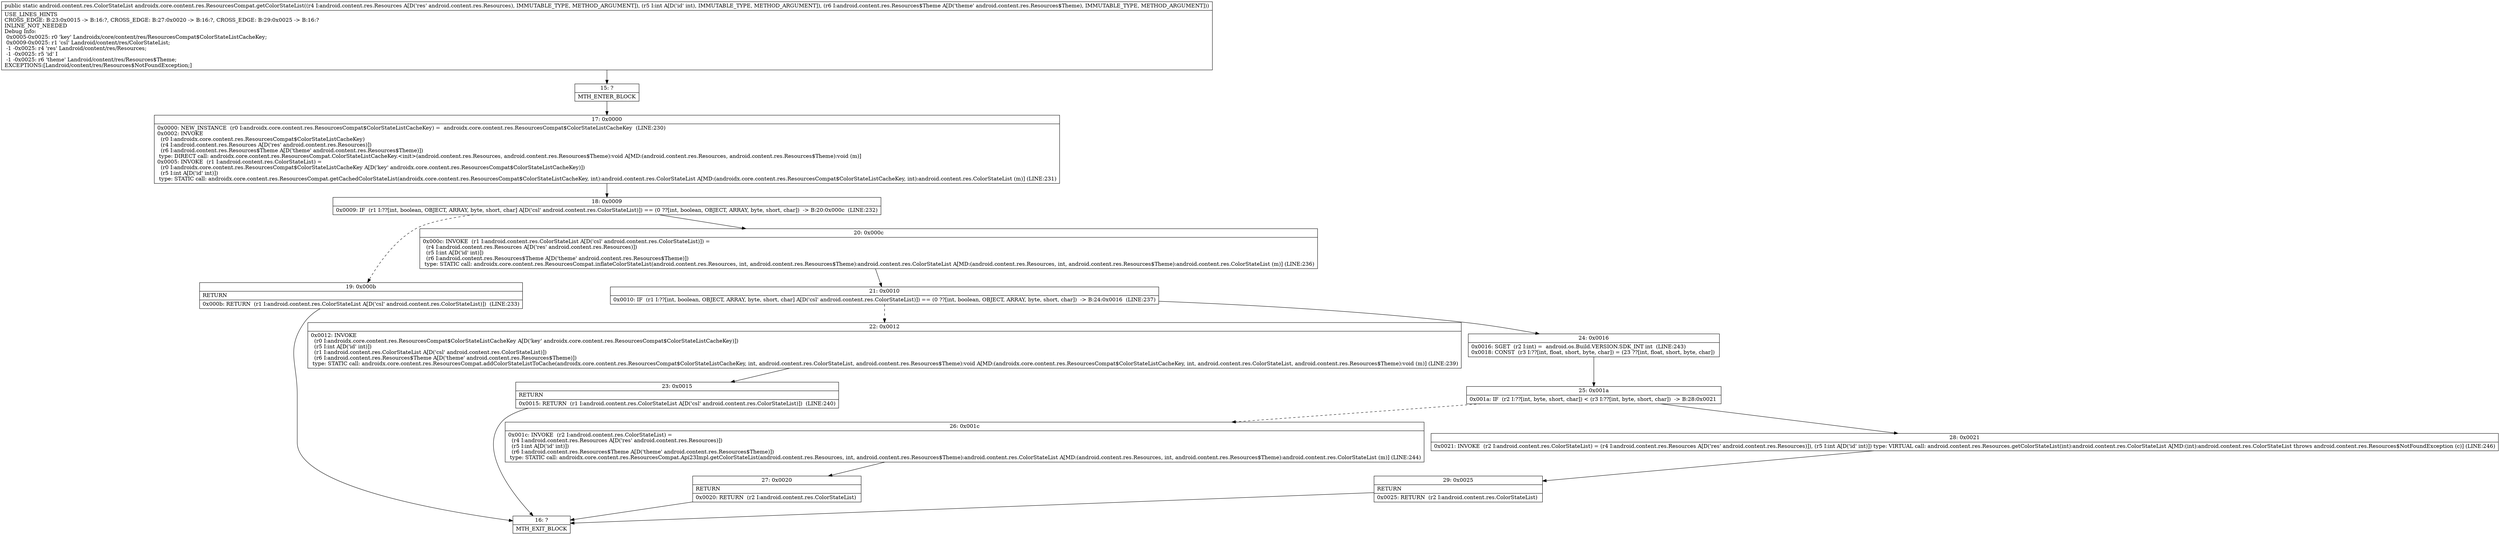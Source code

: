 digraph "CFG forandroidx.core.content.res.ResourcesCompat.getColorStateList(Landroid\/content\/res\/Resources;ILandroid\/content\/res\/Resources$Theme;)Landroid\/content\/res\/ColorStateList;" {
Node_15 [shape=record,label="{15\:\ ?|MTH_ENTER_BLOCK\l}"];
Node_17 [shape=record,label="{17\:\ 0x0000|0x0000: NEW_INSTANCE  (r0 I:androidx.core.content.res.ResourcesCompat$ColorStateListCacheKey) =  androidx.core.content.res.ResourcesCompat$ColorStateListCacheKey  (LINE:230)\l0x0002: INVOKE  \l  (r0 I:androidx.core.content.res.ResourcesCompat$ColorStateListCacheKey)\l  (r4 I:android.content.res.Resources A[D('res' android.content.res.Resources)])\l  (r6 I:android.content.res.Resources$Theme A[D('theme' android.content.res.Resources$Theme)])\l type: DIRECT call: androidx.core.content.res.ResourcesCompat.ColorStateListCacheKey.\<init\>(android.content.res.Resources, android.content.res.Resources$Theme):void A[MD:(android.content.res.Resources, android.content.res.Resources$Theme):void (m)]\l0x0005: INVOKE  (r1 I:android.content.res.ColorStateList) = \l  (r0 I:androidx.core.content.res.ResourcesCompat$ColorStateListCacheKey A[D('key' androidx.core.content.res.ResourcesCompat$ColorStateListCacheKey)])\l  (r5 I:int A[D('id' int)])\l type: STATIC call: androidx.core.content.res.ResourcesCompat.getCachedColorStateList(androidx.core.content.res.ResourcesCompat$ColorStateListCacheKey, int):android.content.res.ColorStateList A[MD:(androidx.core.content.res.ResourcesCompat$ColorStateListCacheKey, int):android.content.res.ColorStateList (m)] (LINE:231)\l}"];
Node_18 [shape=record,label="{18\:\ 0x0009|0x0009: IF  (r1 I:??[int, boolean, OBJECT, ARRAY, byte, short, char] A[D('csl' android.content.res.ColorStateList)]) == (0 ??[int, boolean, OBJECT, ARRAY, byte, short, char])  \-\> B:20:0x000c  (LINE:232)\l}"];
Node_19 [shape=record,label="{19\:\ 0x000b|RETURN\l|0x000b: RETURN  (r1 I:android.content.res.ColorStateList A[D('csl' android.content.res.ColorStateList)])  (LINE:233)\l}"];
Node_16 [shape=record,label="{16\:\ ?|MTH_EXIT_BLOCK\l}"];
Node_20 [shape=record,label="{20\:\ 0x000c|0x000c: INVOKE  (r1 I:android.content.res.ColorStateList A[D('csl' android.content.res.ColorStateList)]) = \l  (r4 I:android.content.res.Resources A[D('res' android.content.res.Resources)])\l  (r5 I:int A[D('id' int)])\l  (r6 I:android.content.res.Resources$Theme A[D('theme' android.content.res.Resources$Theme)])\l type: STATIC call: androidx.core.content.res.ResourcesCompat.inflateColorStateList(android.content.res.Resources, int, android.content.res.Resources$Theme):android.content.res.ColorStateList A[MD:(android.content.res.Resources, int, android.content.res.Resources$Theme):android.content.res.ColorStateList (m)] (LINE:236)\l}"];
Node_21 [shape=record,label="{21\:\ 0x0010|0x0010: IF  (r1 I:??[int, boolean, OBJECT, ARRAY, byte, short, char] A[D('csl' android.content.res.ColorStateList)]) == (0 ??[int, boolean, OBJECT, ARRAY, byte, short, char])  \-\> B:24:0x0016  (LINE:237)\l}"];
Node_22 [shape=record,label="{22\:\ 0x0012|0x0012: INVOKE  \l  (r0 I:androidx.core.content.res.ResourcesCompat$ColorStateListCacheKey A[D('key' androidx.core.content.res.ResourcesCompat$ColorStateListCacheKey)])\l  (r5 I:int A[D('id' int)])\l  (r1 I:android.content.res.ColorStateList A[D('csl' android.content.res.ColorStateList)])\l  (r6 I:android.content.res.Resources$Theme A[D('theme' android.content.res.Resources$Theme)])\l type: STATIC call: androidx.core.content.res.ResourcesCompat.addColorStateListToCache(androidx.core.content.res.ResourcesCompat$ColorStateListCacheKey, int, android.content.res.ColorStateList, android.content.res.Resources$Theme):void A[MD:(androidx.core.content.res.ResourcesCompat$ColorStateListCacheKey, int, android.content.res.ColorStateList, android.content.res.Resources$Theme):void (m)] (LINE:239)\l}"];
Node_23 [shape=record,label="{23\:\ 0x0015|RETURN\l|0x0015: RETURN  (r1 I:android.content.res.ColorStateList A[D('csl' android.content.res.ColorStateList)])  (LINE:240)\l}"];
Node_24 [shape=record,label="{24\:\ 0x0016|0x0016: SGET  (r2 I:int) =  android.os.Build.VERSION.SDK_INT int  (LINE:243)\l0x0018: CONST  (r3 I:??[int, float, short, byte, char]) = (23 ??[int, float, short, byte, char]) \l}"];
Node_25 [shape=record,label="{25\:\ 0x001a|0x001a: IF  (r2 I:??[int, byte, short, char]) \< (r3 I:??[int, byte, short, char])  \-\> B:28:0x0021 \l}"];
Node_26 [shape=record,label="{26\:\ 0x001c|0x001c: INVOKE  (r2 I:android.content.res.ColorStateList) = \l  (r4 I:android.content.res.Resources A[D('res' android.content.res.Resources)])\l  (r5 I:int A[D('id' int)])\l  (r6 I:android.content.res.Resources$Theme A[D('theme' android.content.res.Resources$Theme)])\l type: STATIC call: androidx.core.content.res.ResourcesCompat.Api23Impl.getColorStateList(android.content.res.Resources, int, android.content.res.Resources$Theme):android.content.res.ColorStateList A[MD:(android.content.res.Resources, int, android.content.res.Resources$Theme):android.content.res.ColorStateList (m)] (LINE:244)\l}"];
Node_27 [shape=record,label="{27\:\ 0x0020|RETURN\l|0x0020: RETURN  (r2 I:android.content.res.ColorStateList) \l}"];
Node_28 [shape=record,label="{28\:\ 0x0021|0x0021: INVOKE  (r2 I:android.content.res.ColorStateList) = (r4 I:android.content.res.Resources A[D('res' android.content.res.Resources)]), (r5 I:int A[D('id' int)]) type: VIRTUAL call: android.content.res.Resources.getColorStateList(int):android.content.res.ColorStateList A[MD:(int):android.content.res.ColorStateList throws android.content.res.Resources$NotFoundException (c)] (LINE:246)\l}"];
Node_29 [shape=record,label="{29\:\ 0x0025|RETURN\l|0x0025: RETURN  (r2 I:android.content.res.ColorStateList) \l}"];
MethodNode[shape=record,label="{public static android.content.res.ColorStateList androidx.core.content.res.ResourcesCompat.getColorStateList((r4 I:android.content.res.Resources A[D('res' android.content.res.Resources), IMMUTABLE_TYPE, METHOD_ARGUMENT]), (r5 I:int A[D('id' int), IMMUTABLE_TYPE, METHOD_ARGUMENT]), (r6 I:android.content.res.Resources$Theme A[D('theme' android.content.res.Resources$Theme), IMMUTABLE_TYPE, METHOD_ARGUMENT]))  | USE_LINES_HINTS\lCROSS_EDGE: B:23:0x0015 \-\> B:16:?, CROSS_EDGE: B:27:0x0020 \-\> B:16:?, CROSS_EDGE: B:29:0x0025 \-\> B:16:?\lINLINE_NOT_NEEDED\lDebug Info:\l  0x0005\-0x0025: r0 'key' Landroidx\/core\/content\/res\/ResourcesCompat$ColorStateListCacheKey;\l  0x0009\-0x0025: r1 'csl' Landroid\/content\/res\/ColorStateList;\l  \-1 \-0x0025: r4 'res' Landroid\/content\/res\/Resources;\l  \-1 \-0x0025: r5 'id' I\l  \-1 \-0x0025: r6 'theme' Landroid\/content\/res\/Resources$Theme;\lEXCEPTIONS:[Landroid\/content\/res\/Resources$NotFoundException;]\l}"];
MethodNode -> Node_15;Node_15 -> Node_17;
Node_17 -> Node_18;
Node_18 -> Node_19[style=dashed];
Node_18 -> Node_20;
Node_19 -> Node_16;
Node_20 -> Node_21;
Node_21 -> Node_22[style=dashed];
Node_21 -> Node_24;
Node_22 -> Node_23;
Node_23 -> Node_16;
Node_24 -> Node_25;
Node_25 -> Node_26[style=dashed];
Node_25 -> Node_28;
Node_26 -> Node_27;
Node_27 -> Node_16;
Node_28 -> Node_29;
Node_29 -> Node_16;
}

